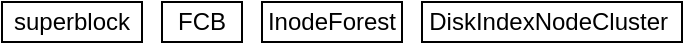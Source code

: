 <mxfile version="26.2.15">
  <diagram name="第 1 页" id="5ZjVSwOTnejB2keyy04f">
    <mxGraphModel dx="679" dy="406" grid="1" gridSize="10" guides="1" tooltips="1" connect="1" arrows="1" fold="1" page="1" pageScale="1" pageWidth="3300" pageHeight="4681" math="0" shadow="0">
      <root>
        <mxCell id="0" />
        <mxCell id="1" parent="0" />
        <mxCell id="KwcoAD0Xedr48ee1L3qC-1" value="superblock" style="rounded=0;whiteSpace=wrap;html=1;" vertex="1" parent="1">
          <mxGeometry x="320" y="290" width="70" height="20" as="geometry" />
        </mxCell>
        <mxCell id="KwcoAD0Xedr48ee1L3qC-2" value="FCB" style="rounded=0;whiteSpace=wrap;html=1;" vertex="1" parent="1">
          <mxGeometry x="400" y="290" width="40" height="20" as="geometry" />
        </mxCell>
        <mxCell id="KwcoAD0Xedr48ee1L3qC-3" value="DiskIndexNodeCluster&amp;nbsp;" style="rounded=0;whiteSpace=wrap;html=1;" vertex="1" parent="1">
          <mxGeometry x="530" y="290" width="130" height="20" as="geometry" />
        </mxCell>
        <mxCell id="KwcoAD0Xedr48ee1L3qC-4" value="InodeForest" style="rounded=0;whiteSpace=wrap;html=1;" vertex="1" parent="1">
          <mxGeometry x="450" y="290" width="70" height="20" as="geometry" />
        </mxCell>
      </root>
    </mxGraphModel>
  </diagram>
</mxfile>
